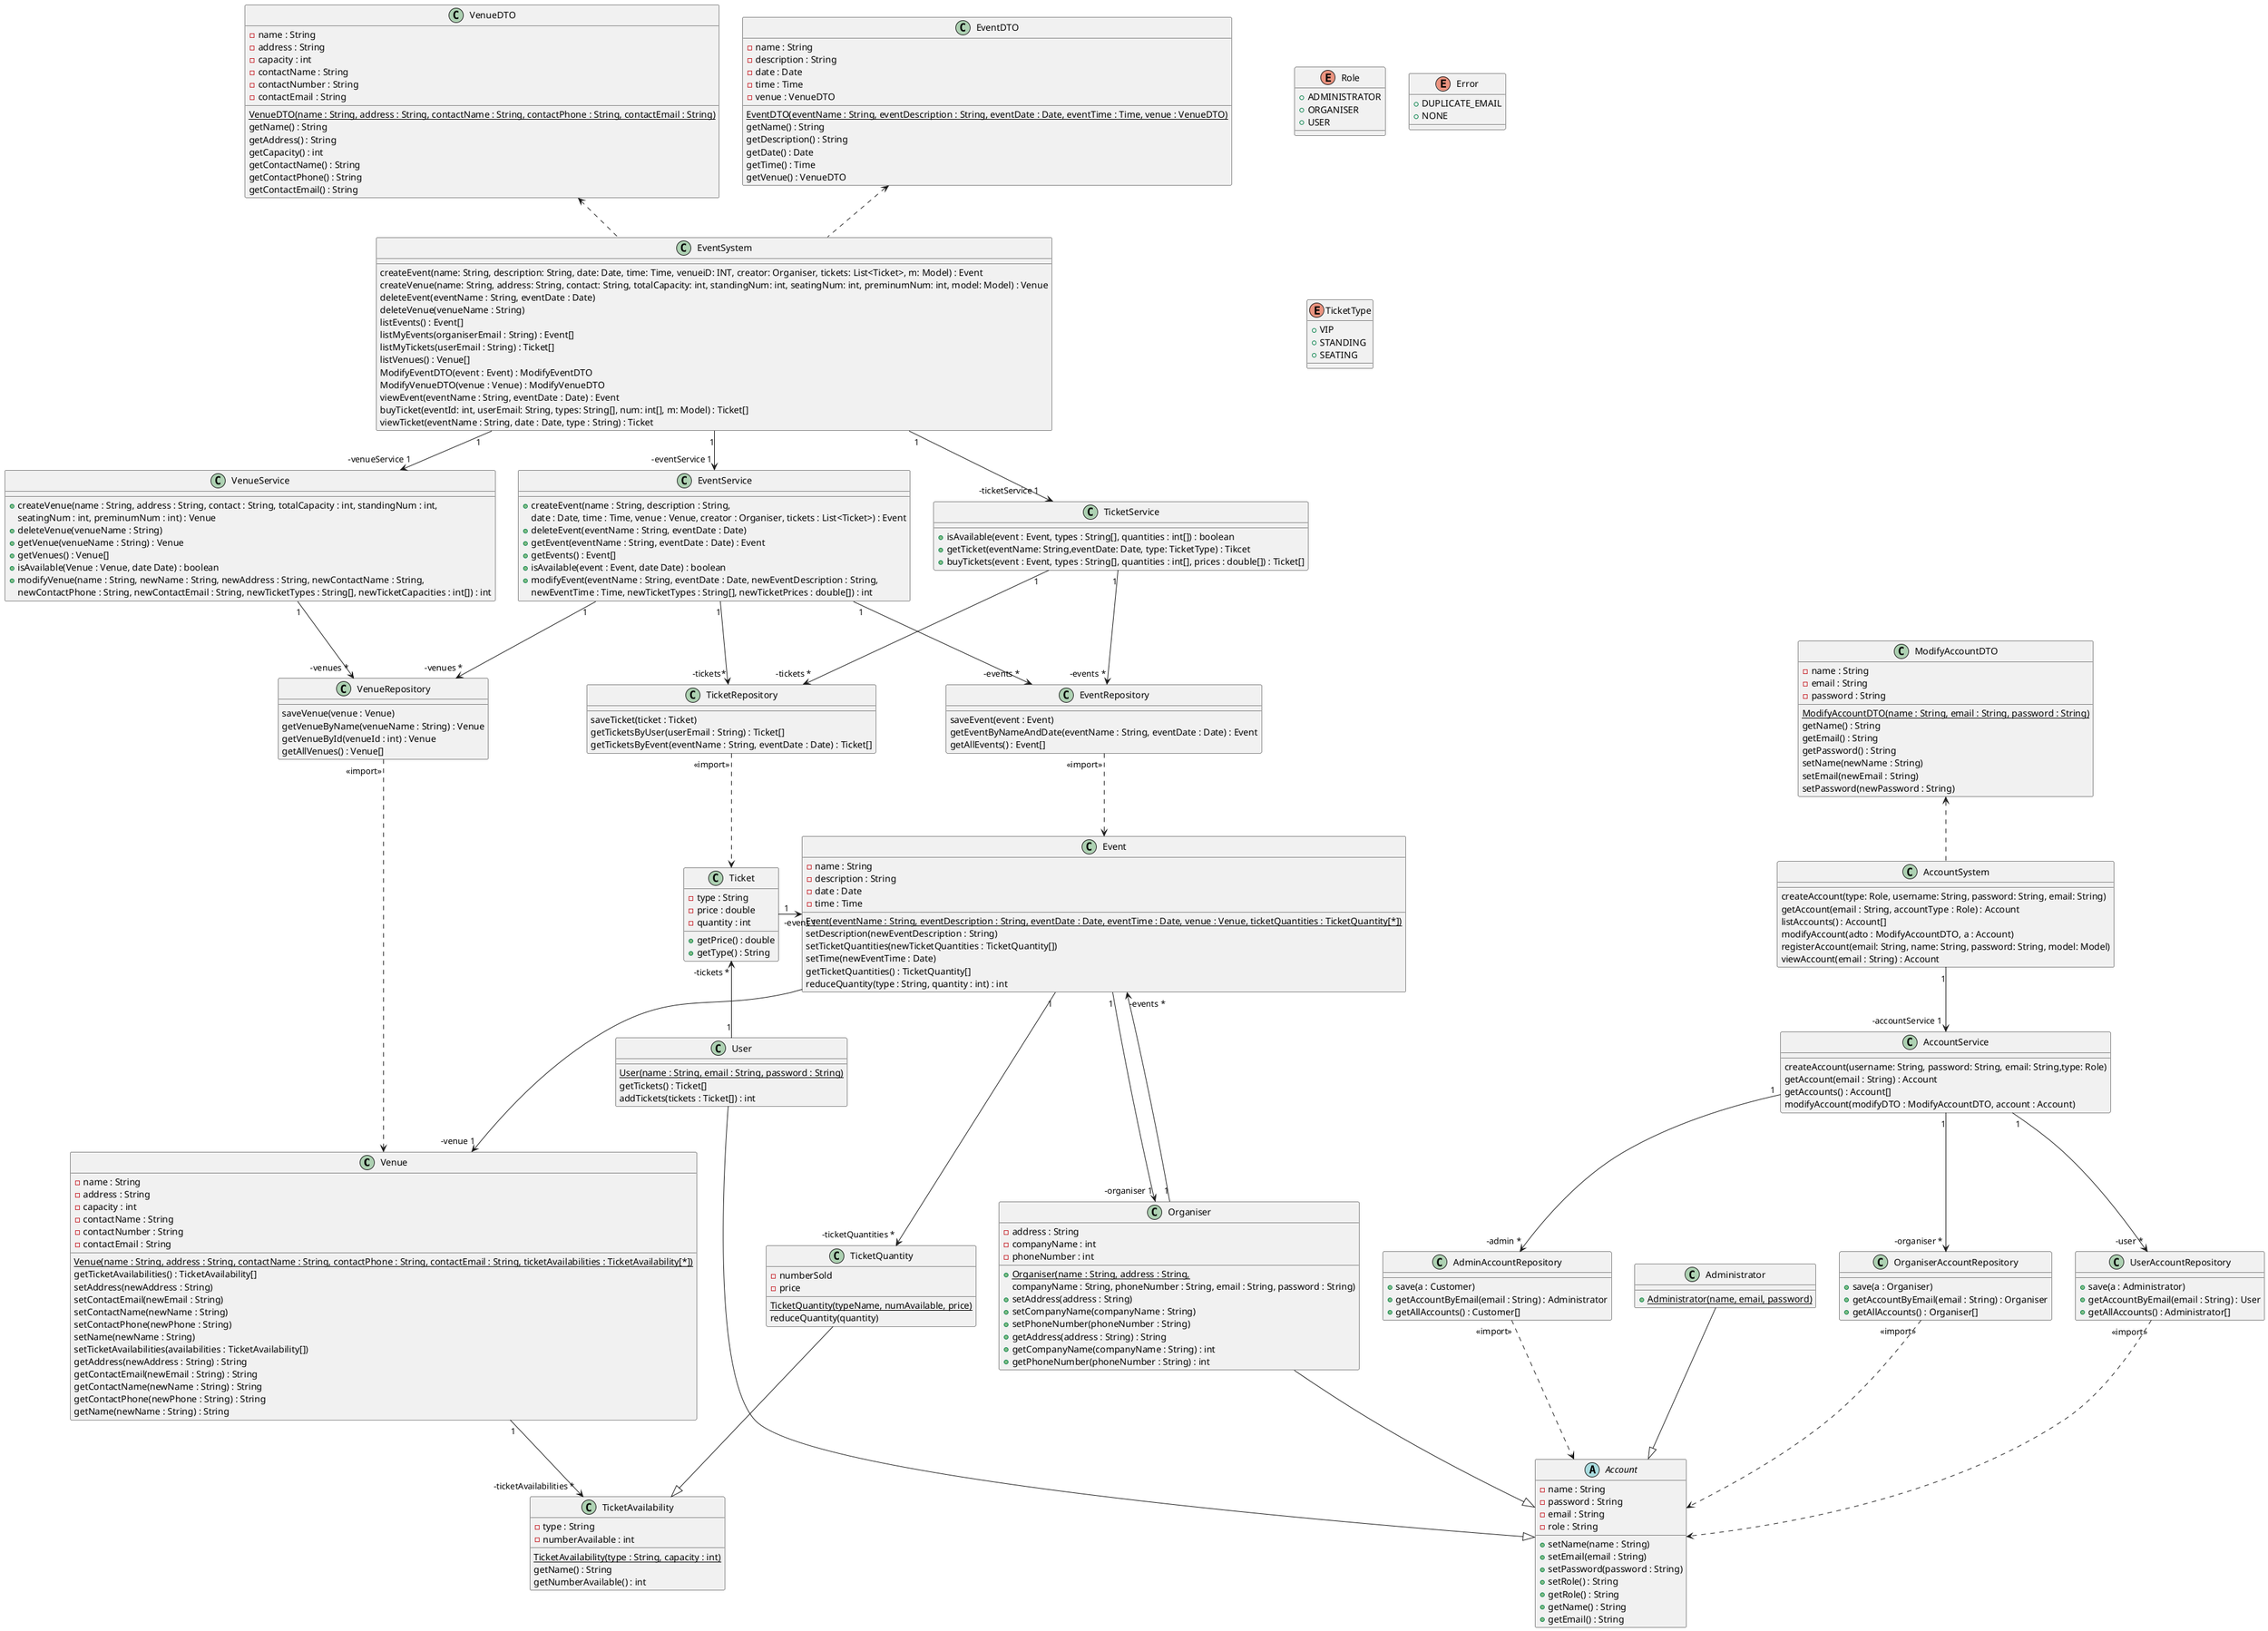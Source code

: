 @startuml class-diagram

    class Venue {
        - name : String
        - address : String
        - capacity : int
        - contactName : String
        - contactNumber : String
        - contactEmail : String
        {static} Venue(name : String, address : String, contactName : String, contactPhone : String, contactEmail : String, ticketAvailabilities : TicketAvailability[*])
        getTicketAvailabilities() : TicketAvailability[]
        setAddress(newAddress : String)
        setContactEmail(newEmail : String)
        setContactName(newName : String)
        setContactPhone(newPhone : String)
        setName(newName : String)
        setTicketAvailabilities(availabilities : TicketAvailability[])
        getAddress(newAddress : String) : String
        getContactEmail(newEmail : String) : String
        getContactName(newName : String) : String
        getContactPhone(newPhone : String) : String
        getName(newName : String) : String
    }

    class TicketAvailability {
        - type : String
        - numberAvailable : int
        {static} TicketAvailability(type : String, capacity : int)
        getName() : String
        getNumberAvailable() : int
    }

    class TicketQuantity {
        - numberSold
        - price
        {static} TicketQuantity(typeName, numAvailable, price)
        reduceQuantity(quantity)
    }


    class Event {
        - name : String
        - description : String
        - date : Date
        - time : Time
        {static} Event(eventName : String, eventDescription : String, eventDate : Date, eventTime : Date, venue : Venue, ticketQuantities : TicketQuantity[*])
        setDescription(newEventDescription : String)
        setTicketQuantities(newTicketQuantities : TicketQuantity[])
        setTime(newEventTime : Date)
        getTicketQuantities() : TicketQuantity[]
        reduceQuantity(type : String, quantity : int) : int
    }

    class Ticket {
        - type : String
        - price : double
        - quantity : int
        +getPrice() : double
        +getType() : String
    }

    class Organiser {
        - address : String
        - companyName : int
        - phoneNumber : int
        {static}+Organiser(name : String, address : String,
        companyName : String, phoneNumber : String, email : String, password : String)
        +setAddress(address : String)
        +setCompanyName(companyName : String)
        +setPhoneNumber(phoneNumber : String)
        +getAddress(address : String) : String
        +getCompanyName(companyName : String) : int
        +getPhoneNumber(phoneNumber : String) : int
    }

    class Administrator {
        {static}+Administrator(name, email, password)
    }

    class User {
        {static} User(name : String, email : String, password : String)
        getTickets() : Ticket[]
        addTickets(tickets : Ticket[]) : int
    }

    abstract class Account {
        - name : String
        - password : String
        - email : String
        - role : String
        +setName(name : String)
        +setEmail(email : String)
        +setPassword(password : String)
        +setRole() : String
        +getRole() : String
        +getName() : String
        +getEmail() : String
    }

    class EventDTO {
        - name : String
        - description : String
        - date : Date
        - time : Time
        - venue : VenueDTO
        {static} EventDTO(eventName : String, eventDescription : String, eventDate : Date, eventTime : Time, venue : VenueDTO)
        getName() : String
        getDescription() : String
        getDate() : Date
        getTime() : Time
        getVenue() : VenueDTO
    }


    class VenueDTO {
        - name : String
        - address : String
        - capacity : int
        - contactName : String
        - contactNumber : String
        - contactEmail : String
        {static} VenueDTO(name : String, address : String, contactName : String, contactPhone : String, contactEmail : String)
        getName() : String
        getAddress() : String
        getCapacity() : int
        getContactName() : String
        getContactPhone() : String
        getContactEmail() : String
    }

    class AccountSystem {
        createAccount(type: Role, username: String, password: String, email: String)
        getAccount(email : String, accountType : Role) : Account
        listAccounts() : Account[]
        modifyAccount(adto : ModifyAccountDTO, a : Account)
        registerAccount(email: String, name: String, password: String, model: Model)
        viewAccount(email : String) : Account
    }

    class EventSystem {
        createEvent(name: String, description: String, date: Date, time: Time, venueiD: INT, creator: Organiser, tickets: List<Ticket>, m: Model) : Event
        createVenue(name: String, address: String, contact: String, totalCapacity: int, standingNum: int, seatingNum: int, preminumNum: int, model: Model) : Venue
        deleteEvent(eventName : String, eventDate : Date)
        deleteVenue(venueName : String)
        listEvents() : Event[]
        listMyEvents(organiserEmail : String) : Event[]
        listMyTickets(userEmail : String) : Ticket[]
        listVenues() : Venue[]
        ModifyEventDTO(event : Event) : ModifyEventDTO
        ModifyVenueDTO(venue : Venue) : ModifyVenueDTO
        viewEvent(eventName : String, eventDate : Date) : Event
        buyTicket(eventId: int, userEmail: String, types: String[], num: int[], m: Model) : Ticket[]
        viewTicket(eventName : String, date : Date, type : String) : Ticket
    }

    class AccountService {
        createAccount(username: String, password: String, email: String,type: Role)
        getAccount(email : String) : Account
        getAccounts() : Account[]
        modifyAccount(modifyDTO : ModifyAccountDTO, account : Account)
    }

    class ModifyAccountDTO {
        - name : String
        - email : String
        - password : String
        {static} ModifyAccountDTO(name : String, email : String, password : String)
        getName() : String
        getEmail() : String
        getPassword() : String
        setName(newName : String)
        setEmail(newEmail : String)
        setPassword(newPassword : String)
    }

    class EventService {
        +createEvent(name : String, description : String,
        date : Date, time : Time, venue : Venue, creator : Organiser, tickets : List<Ticket>) : Event
        +deleteEvent(eventName : String, eventDate : Date)
        +getEvent(eventName : String, eventDate : Date) : Event
        +getEvents() : Event[]
        +isAvailable(event : Event, date Date) : boolean
        +modifyEvent(eventName : String, eventDate : Date, newEventDescription : String,
        newEventTime : Time, newTicketTypes : String[], newTicketPrices : double[]) : int
    }

    class VenueService {
        +createVenue(name : String, address : String, contact : String, totalCapacity : int, standingNum : int,
        seatingNum : int, preminumNum : int) : Venue
        +deleteVenue(venueName : String)
        +getVenue(venueName : String) : Venue
        +getVenues() : Venue[]
        +isAvailable(Venue : Venue, date Date) : boolean
        +modifyVenue(name : String, newName : String, newAddress : String, newContactName : String,
        newContactPhone : String, newContactEmail : String, newTicketTypes : String[], newTicketCapacities : int[]) : int
    }

    class TicketService {
        +isAvailable(event : Event, types : String[], quantities : int[]) : boolean
        +getTicket(eventName: String,eventDate: Date, type: TicketType) : Tikcet
        +buyTickets(event : Event, types : String[], quantities : int[], prices : double[]) : Ticket[]
    }

    class AdminAccountRepository {
        +save(a : Customer)
        +getAccountByEmail(email : String) : Administrator
        +getAllAccounts() : Customer[]
    }

    class OrganiserAccountRepository {
        +save(a : Organiser)
        +getAccountByEmail(email : String) : Organiser
        +getAllAccounts() : Organiser[]
    }

    class UserAccountRepository {
        +save(a : Administrator)
        +getAccountByEmail(email : String) : User
        +getAllAccounts() : Administrator[]
    }

    class EventRepository {
        saveEvent(event : Event)
        getEventByNameAndDate(eventName : String, eventDate : Date) : Event
        getAllEvents() : Event[]
    }

    class VenueRepository {
        saveVenue(venue : Venue)
        getVenueByName(venueName : String) : Venue
        getVenueById(venueId : int) : Venue
        getAllVenues() : Venue[]
    }

    class TicketRepository {
        saveTicket(ticket : Ticket)
        getTicketsByUser(userEmail : String) : Ticket[]
        getTicketsByEvent(eventName : String, eventDate : Date) : Ticket[]
    }

    enum Role {
        +ADMINISTRATOR
        +ORGANISER
        +USER
    }

    enum Error {
        +DUPLICATE_EMAIL
        +NONE
    }

    enum TicketType {
        +VIP
        +STANDING
        +SEATING
    }

    AccountSystem "1" --> "-accountService 1" AccountService

    AccountService "1" --> "-admin *" AdminAccountRepository
    AccountService "1" --> "-organiser *" OrganiserAccountRepository
    AccountService "1" --> "-user *" UserAccountRepository

    EventSystem "1" --> "-eventService 1" EventService
    EventSystem "1" --> "-venueService 1" VenueService
    EventSystem "1" --> "-ticketService 1" TicketService

    VenueService "1" --> "-venues *" VenueRepository

    TicketService "1" --> "-events *" EventRepository
    TicketService "1" --> "-tickets *" TicketRepository

    EventService "1" --> "-events *" EventRepository
    EventService "1" --> "-venues *" VenueRepository
    EventService "1" --> "-tickets*" TicketRepository

    AccountSystem .UP.> ModifyAccountDTO
    EventSystem .UP.> EventDTO
    EventSystem .UP.> VenueDTO

    AdminAccountRepository "<<import>>" ..>  Account
    OrganiserAccountRepository "<<import>>" ..>  Account
    UserAccountRepository "<<import>>" ..>  Account
    EventRepository "<<import>>" ..>  Event
    TicketRepository "<<import>>" ..> Ticket
    VenueRepository "<<import>>" ..> Venue

    Organiser --|> Account
    Administrator --|> Account
    User --|> Account

    TicketQuantity --|> TicketAvailability

    Venue "1" --> "-ticketAvailabilities *" TicketAvailability
    Event "1" ---> "-ticketQuantities *" TicketQuantity
    Event ---> "-venue 1" Venue
    Event "1" ---> "-organiser 1" Organiser
    Organiser "1" ---> "-events *" Event
    Ticket "1" -> "-event 1" Event
    Ticket "-tickets *" <-- "1" User
@enduml
